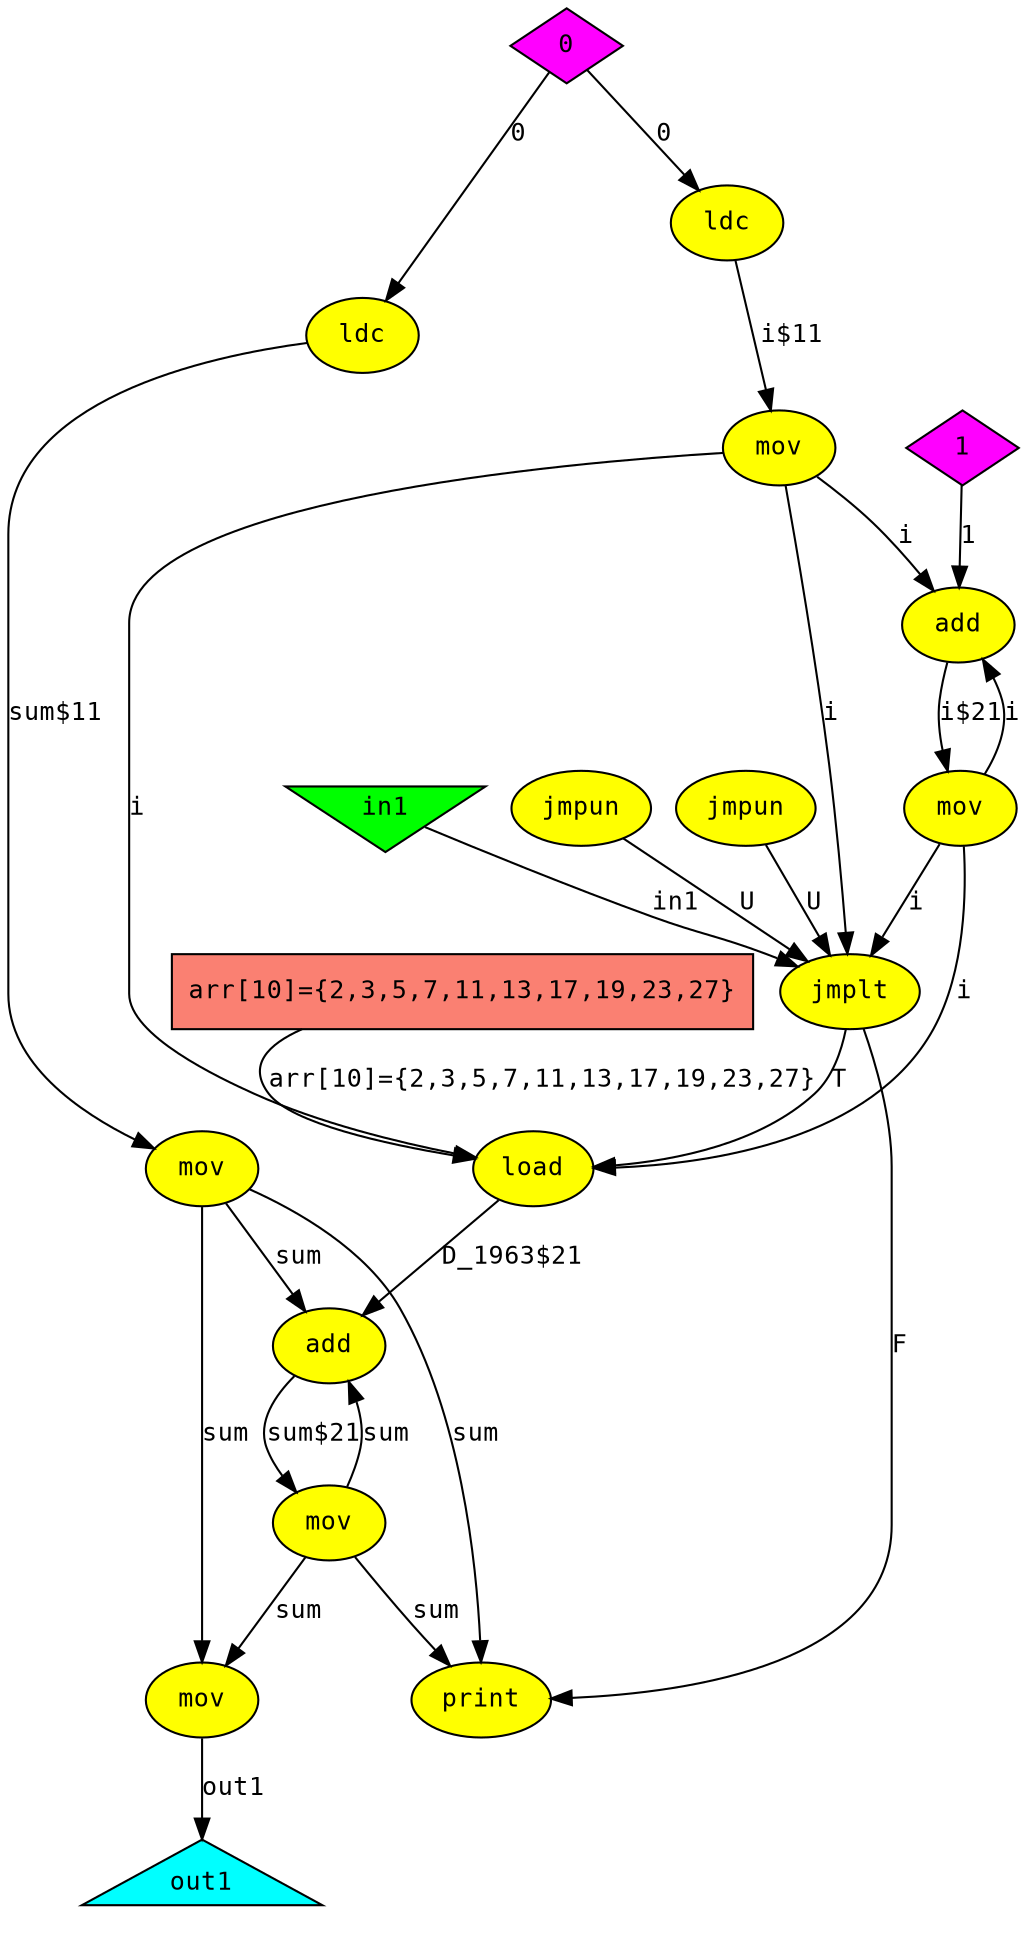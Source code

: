 digraph arraysum
{
  graph [rankdir="TB", nodesep = "0.175"];
  node [fontname="Courier", fontsize="12", style="filled"];
  edge [fontname="Courier", fontsize="12"];

  add_6  [label="add", ntype="operation", argix="-1", dataspec="na", bb="2", shape="ellipse", fillcolor="yellow"];
  add_7  [label="add", ntype="operation", argix="-1", dataspec="na", bb="2", shape="ellipse", fillcolor="yellow"];
  arr  [label="arr[10]={2,3,5,7,11,13,17,19,23,27}", ntype="hwelem", argix="-1", dataspec="s32", bb="-1", shape="box", fillcolor="salmon"];
  cnst0  [label="0", ntype="constant", argix="-1", dataspec="s32", bb="-1", shape="diamond", fillcolor="magenta"];
  cnst1  [label="1", ntype="constant", argix="-1", dataspec="s32", bb="-1", shape="diamond", fillcolor="magenta"];
  in1  [label="in1", ntype="invar", argix="0", dataspec="s32", bb="-1", shape="invtriangle", fillcolor="green"];
  jmplt_11  [label="jmplt", ntype="operation", argix="-1", dataspec="na", bb="3", shape="ellipse", fillcolor="yellow"];
  jmpun_10  [label="jmpun", ntype="operation", argix="-1", dataspec="na", bb="2", shape="ellipse", fillcolor="yellow"];
  jmpun_4  [label="jmpun", ntype="operation", argix="-1", dataspec="na", bb="1", shape="ellipse", fillcolor="yellow"];
  ldc_0  [label="ldc", ntype="operation", argix="-1", dataspec="na", bb="1", shape="ellipse", fillcolor="yellow"];
  ldc_1  [label="ldc", ntype="operation", argix="-1", dataspec="na", bb="1", shape="ellipse", fillcolor="yellow"];
  load_5  [label="load", ntype="operation", argix="-1", dataspec="na", bb="2", shape="ellipse", fillcolor="yellow"];
  mov_13  [label="mov", ntype="operation", argix="-1", dataspec="na", bb="4", shape="ellipse", fillcolor="yellow"];
  mov_2  [label="mov", ntype="operation", argix="-1", dataspec="na", bb="1", shape="ellipse", fillcolor="yellow"];
  mov_3  [label="mov", ntype="operation", argix="-1", dataspec="na", bb="1", shape="ellipse", fillcolor="yellow"];
  mov_8  [label="mov", ntype="operation", argix="-1", dataspec="na", bb="2", shape="ellipse", fillcolor="yellow"];
  mov_9  [label="mov", ntype="operation", argix="-1", dataspec="na", bb="2", shape="ellipse", fillcolor="yellow"];
  out1  [label="out1", ntype="outvar", argix="0", dataspec="s32", bb="-1", shape="triangle", fillcolor="cyan"];
  print_12  [label="print", ntype="operation", argix="-1", dataspec="na", bb="4", shape="ellipse", fillcolor="yellow"];

  add_6 -> mov_9  [label="sum$21", etype="D", vtype="localvar", order="1", argix="-1", dataspec="s32"];
  add_7 -> mov_8  [label="i$21", etype="D", vtype="localvar", order="1", argix="-1", dataspec="s32"];
  arr -> load_5  [label="arr[10]={2,3,5,7,11,13,17,19,23,27}", etype="D", vtype="globalvar", order="1", argix="-1", dataspec="s32"];
  cnst0 -> ldc_0  [label="0", etype="D", vtype="globalvar", order="1", argix="-1", dataspec="s32"];
  cnst0 -> ldc_1  [label="0", etype="D", vtype="globalvar", order="1", argix="-1", dataspec="s32"];
  cnst1 -> add_7  [label="1", etype="D", vtype="globalvar", order="2", argix="-1", dataspec="s32"];
  in1 -> jmplt_11  [label="in1", etype="D", vtype="inarg", order="2", argix="-1", dataspec="s32"];
  jmplt_11 -> load_5  [label="T", etype="T", order="1", argix="-1", dataspec="u1"];
  jmplt_11 -> print_12  [label="F", etype="F", order="2", argix="-1", dataspec="u1"];
  jmpun_10 -> jmplt_11  [label="U", etype="U", order="1", argix="-1", dataspec="u1"];
  jmpun_4 -> jmplt_11  [label="U", etype="U", order="1", argix="-1", dataspec="u1"];
  ldc_0 -> mov_3  [label="sum$11", etype="D", vtype="localvar", order="1", argix="-1", dataspec="s32"];
  ldc_1 -> mov_2  [label="i$11", etype="D", vtype="localvar", order="1", argix="-1", dataspec="s32"];
  load_5 -> add_6  [label="D_1963$21", etype="D", vtype="localvar", order="2", argix="-1", dataspec="s32"];
  mov_13 -> out1  [label="out1", etype="D", vtype="outarg", order="1", argix="-1", dataspec="s32"];
  mov_2 -> add_7  [label="i", etype="D", vtype="localvar", order="1", argix="-1", dataspec="s32"];
  mov_2 -> jmplt_11  [label="i", etype="D", vtype="localvar", order="1", argix="-1", dataspec="s32"];
  mov_2 -> load_5  [label="i", etype="D", vtype="localvar", order="2", argix="-1", dataspec="s32"];
  mov_3 -> add_6  [label="sum", etype="D", vtype="localvar", order="1", argix="-1", dataspec="s32"];
  mov_3 -> mov_13  [label="sum", etype="D", vtype="localvar", order="1", argix="-1", dataspec="s32"];
  mov_3 -> print_12  [label="sum", etype="D", vtype="localvar", order="1", argix="-1", dataspec="s32"];
  mov_8 -> add_7  [label="i", etype="D", vtype="localvar", order="1", argix="-1", dataspec="s32"];
  mov_8 -> jmplt_11  [label="i", etype="D", vtype="localvar", order="1", argix="-1", dataspec="s32"];
  mov_8 -> load_5  [label="i", etype="D", vtype="localvar", order="2", argix="-1", dataspec="s32"];
  mov_9 -> add_6  [label="sum", etype="D", vtype="localvar", order="1", argix="-1", dataspec="s32"];
  mov_9 -> mov_13  [label="sum", etype="D", vtype="localvar", order="1", argix="-1", dataspec="s32"];
  mov_9 -> print_12  [label="sum", etype="D", vtype="localvar", order="1", argix="-1", dataspec="s32"];

}
